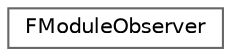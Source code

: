 digraph "Graphical Class Hierarchy"
{
 // INTERACTIVE_SVG=YES
 // LATEX_PDF_SIZE
  bgcolor="transparent";
  edge [fontname=Helvetica,fontsize=10,labelfontname=Helvetica,labelfontsize=10];
  node [fontname=Helvetica,fontsize=10,shape=box,height=0.2,width=0.4];
  rankdir="LR";
  Node0 [id="Node000000",label="FModuleObserver",height=0.2,width=0.4,color="grey40", fillcolor="white", style="filled",URL="$d1/d08/classFModuleObserver.html",tooltip="A simple class that observes the currently active module list for a specific module to be (un)loaded."];
}
